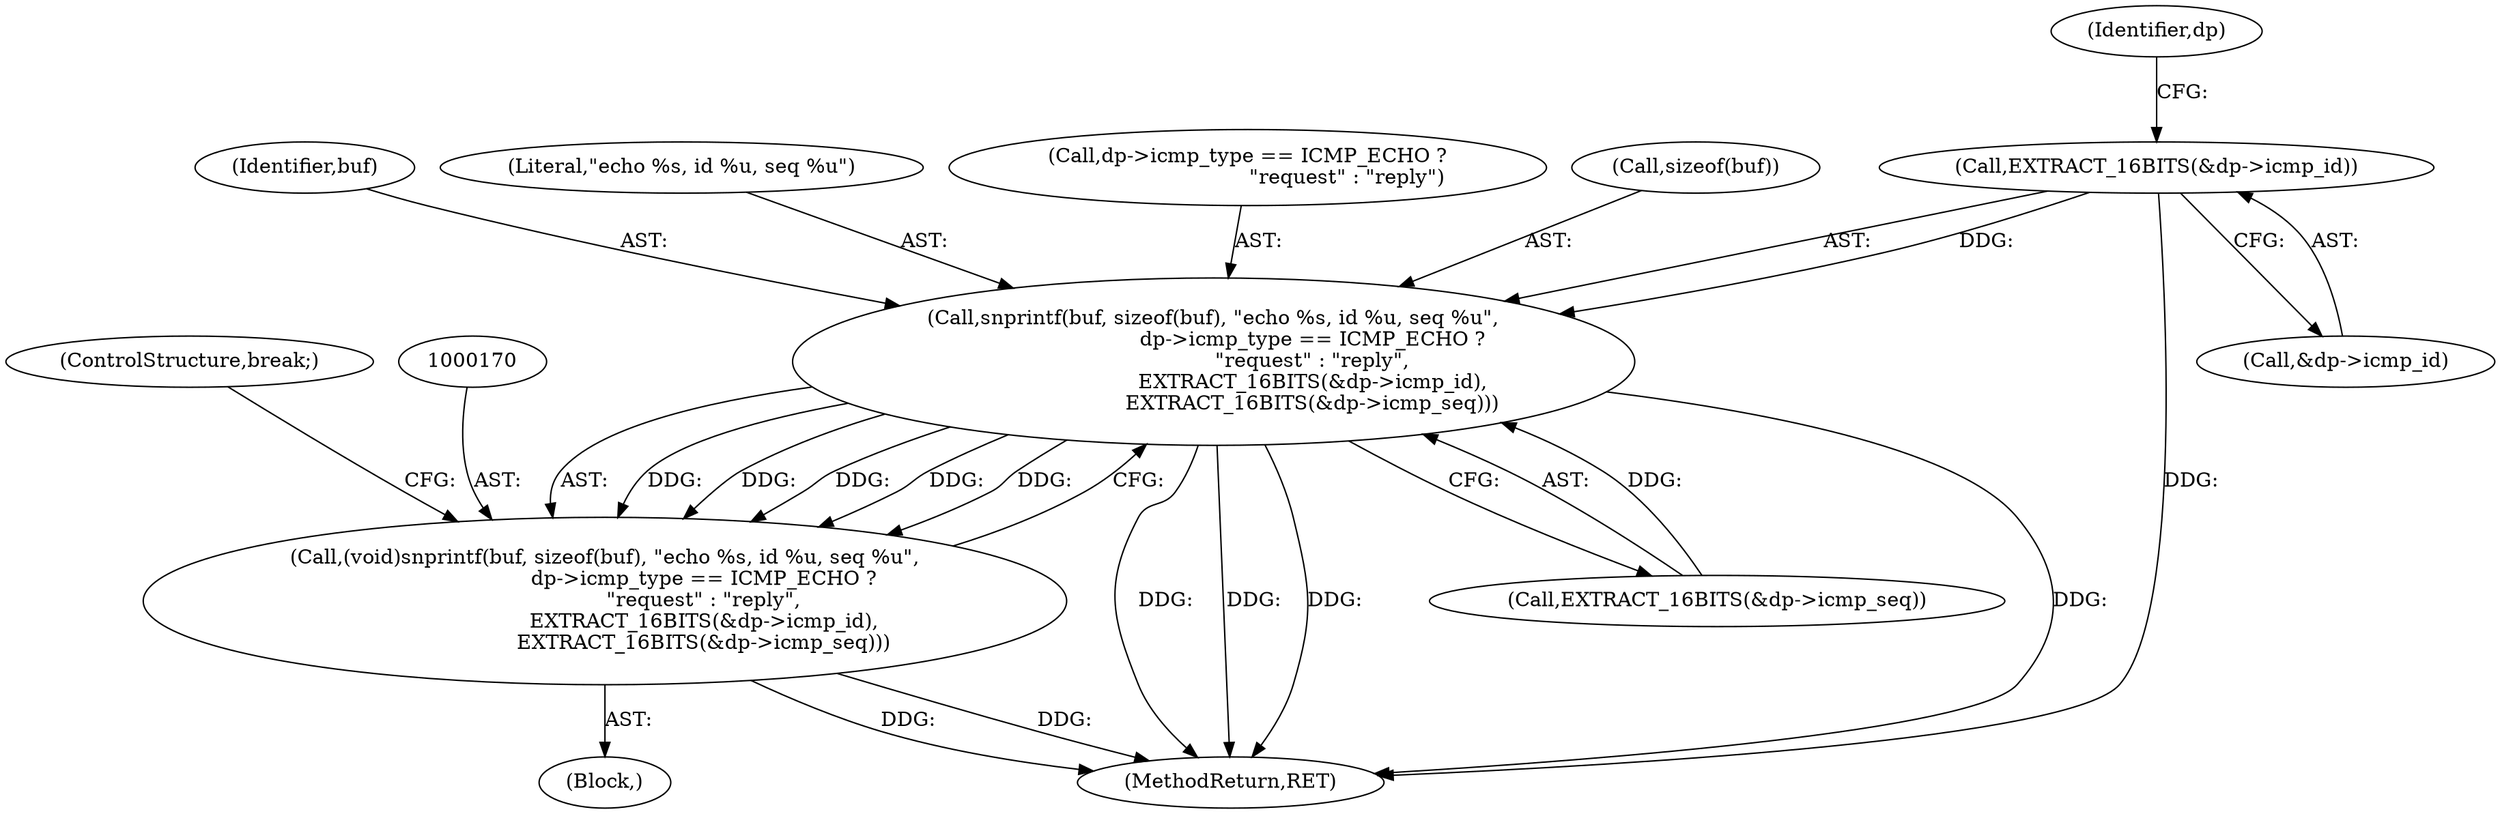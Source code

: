 digraph "0_tcpdump_1a1bce0526a77b62e41531b00f8bb5e21fd4f3a3@pointer" {
"1000184" [label="(Call,EXTRACT_16BITS(&dp->icmp_id))"];
"1000171" [label="(Call,snprintf(buf, sizeof(buf), \"echo %s, id %u, seq %u\",\n                               dp->icmp_type == ICMP_ECHO ?\n                               \"request\" : \"reply\",\n                               EXTRACT_16BITS(&dp->icmp_id),\n                               EXTRACT_16BITS(&dp->icmp_seq)))"];
"1000169" [label="(Call,(void)snprintf(buf, sizeof(buf), \"echo %s, id %u, seq %u\",\n                               dp->icmp_type == ICMP_ECHO ?\n                               \"request\" : \"reply\",\n                               EXTRACT_16BITS(&dp->icmp_id),\n                               EXTRACT_16BITS(&dp->icmp_seq)))"];
"1000184" [label="(Call,EXTRACT_16BITS(&dp->icmp_id))"];
"1000189" [label="(Call,EXTRACT_16BITS(&dp->icmp_seq))"];
"1000172" [label="(Identifier,buf)"];
"1000194" [label="(ControlStructure,break;)"];
"1000175" [label="(Literal,\"echo %s, id %u, seq %u\")"];
"1000176" [label="(Call,dp->icmp_type == ICMP_ECHO ?\n                               \"request\" : \"reply\")"];
"1000162" [label="(Block,)"];
"1001279" [label="(MethodReturn,RET)"];
"1000185" [label="(Call,&dp->icmp_id)"];
"1000192" [label="(Identifier,dp)"];
"1000173" [label="(Call,sizeof(buf))"];
"1000169" [label="(Call,(void)snprintf(buf, sizeof(buf), \"echo %s, id %u, seq %u\",\n                               dp->icmp_type == ICMP_ECHO ?\n                               \"request\" : \"reply\",\n                               EXTRACT_16BITS(&dp->icmp_id),\n                               EXTRACT_16BITS(&dp->icmp_seq)))"];
"1000171" [label="(Call,snprintf(buf, sizeof(buf), \"echo %s, id %u, seq %u\",\n                               dp->icmp_type == ICMP_ECHO ?\n                               \"request\" : \"reply\",\n                               EXTRACT_16BITS(&dp->icmp_id),\n                               EXTRACT_16BITS(&dp->icmp_seq)))"];
"1000184" -> "1000171"  [label="AST: "];
"1000184" -> "1000185"  [label="CFG: "];
"1000185" -> "1000184"  [label="AST: "];
"1000192" -> "1000184"  [label="CFG: "];
"1000184" -> "1001279"  [label="DDG: "];
"1000184" -> "1000171"  [label="DDG: "];
"1000171" -> "1000169"  [label="AST: "];
"1000171" -> "1000189"  [label="CFG: "];
"1000172" -> "1000171"  [label="AST: "];
"1000173" -> "1000171"  [label="AST: "];
"1000175" -> "1000171"  [label="AST: "];
"1000176" -> "1000171"  [label="AST: "];
"1000189" -> "1000171"  [label="AST: "];
"1000169" -> "1000171"  [label="CFG: "];
"1000171" -> "1001279"  [label="DDG: "];
"1000171" -> "1001279"  [label="DDG: "];
"1000171" -> "1001279"  [label="DDG: "];
"1000171" -> "1001279"  [label="DDG: "];
"1000171" -> "1000169"  [label="DDG: "];
"1000171" -> "1000169"  [label="DDG: "];
"1000171" -> "1000169"  [label="DDG: "];
"1000171" -> "1000169"  [label="DDG: "];
"1000171" -> "1000169"  [label="DDG: "];
"1000189" -> "1000171"  [label="DDG: "];
"1000169" -> "1000162"  [label="AST: "];
"1000170" -> "1000169"  [label="AST: "];
"1000194" -> "1000169"  [label="CFG: "];
"1000169" -> "1001279"  [label="DDG: "];
"1000169" -> "1001279"  [label="DDG: "];
}
